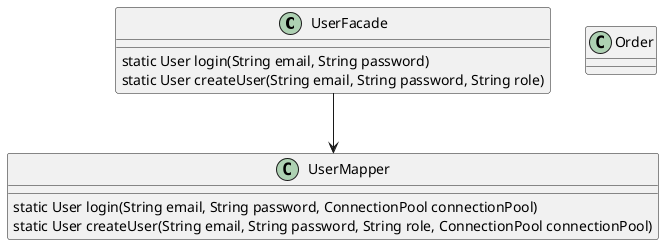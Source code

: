 @startuml
'https://plantuml.com/class-diagram


UserFacade --> UserMapper

class UserFacade {
    static User login(String email, String password)
    static User createUser(String email, String password, String role)
}

class UserMapper {
    static User login(String email, String password, ConnectionPool connectionPool)
    static User createUser(String email, String password, String role, ConnectionPool connectionPool)
}

class Order {

}


@enduml